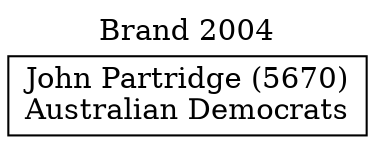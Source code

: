 // House preference flow
digraph "John Partridge (5670)_Brand_2004" {
	graph [label="Brand 2004" labelloc=t mclimit=10]
	node [shape=box]
	"John Partridge (5670)" [label="John Partridge (5670)
Australian Democrats"]
}
